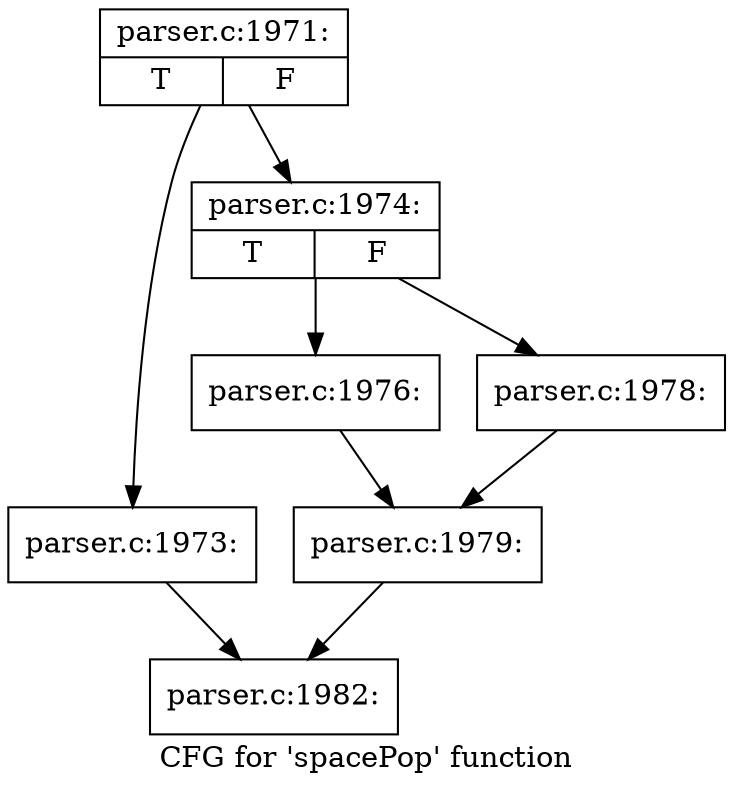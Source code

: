 digraph "CFG for 'spacePop' function" {
	label="CFG for 'spacePop' function";

	Node0x55d73c1f6830 [shape=record,label="{parser.c:1971:|{<s0>T|<s1>F}}"];
	Node0x55d73c1f6830 -> Node0x55d73c1f6bd0;
	Node0x55d73c1f6830 -> Node0x55d73c1f6c20;
	Node0x55d73c1f6bd0 [shape=record,label="{parser.c:1973:}"];
	Node0x55d73c1f6bd0 -> Node0x55d73c1f6880;
	Node0x55d73c1f6c20 [shape=record,label="{parser.c:1974:|{<s0>T|<s1>F}}"];
	Node0x55d73c1f6c20 -> Node0x55d73c1fbb80;
	Node0x55d73c1f6c20 -> Node0x55d73c1fbc20;
	Node0x55d73c1fbb80 [shape=record,label="{parser.c:1976:}"];
	Node0x55d73c1fbb80 -> Node0x55d73c1fbbd0;
	Node0x55d73c1fbc20 [shape=record,label="{parser.c:1978:}"];
	Node0x55d73c1fbc20 -> Node0x55d73c1fbbd0;
	Node0x55d73c1fbbd0 [shape=record,label="{parser.c:1979:}"];
	Node0x55d73c1fbbd0 -> Node0x55d73c1f6880;
	Node0x55d73c1f6880 [shape=record,label="{parser.c:1982:}"];
}
